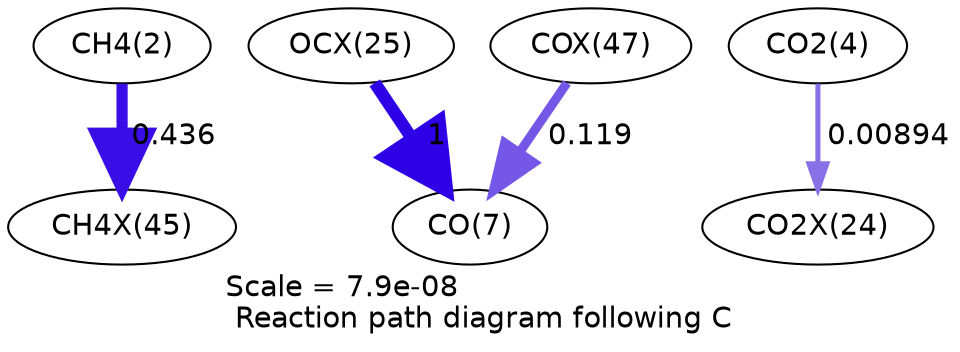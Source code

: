 digraph reaction_paths {
center=1;
s4 -> s32[fontname="Helvetica", style="setlinewidth(5.37)", arrowsize=2.69, color="0.7, 0.936, 0.9"
, label=" 0.436"];
s28 -> s9[fontname="Helvetica", style="setlinewidth(6)", arrowsize=3, color="0.7, 1.5, 0.9"
, label=" 1"];
s34 -> s9[fontname="Helvetica", style="setlinewidth(4.39)", arrowsize=2.2, color="0.7, 0.619, 0.9"
, label=" 0.119"];
s6 -> s27[fontname="Helvetica", style="setlinewidth(2.44)", arrowsize=1.22, color="0.7, 0.509, 0.9"
, label=" 0.00894"];
s4 [ fontname="Helvetica", label="CH4(2)"];
s6 [ fontname="Helvetica", label="CO2(4)"];
s9 [ fontname="Helvetica", label="CO(7)"];
s27 [ fontname="Helvetica", label="CO2X(24)"];
s28 [ fontname="Helvetica", label="OCX(25)"];
s32 [ fontname="Helvetica", label="CH4X(45)"];
s34 [ fontname="Helvetica", label="COX(47)"];
 label = "Scale = 7.9e-08\l Reaction path diagram following C";
 fontname = "Helvetica";
}
